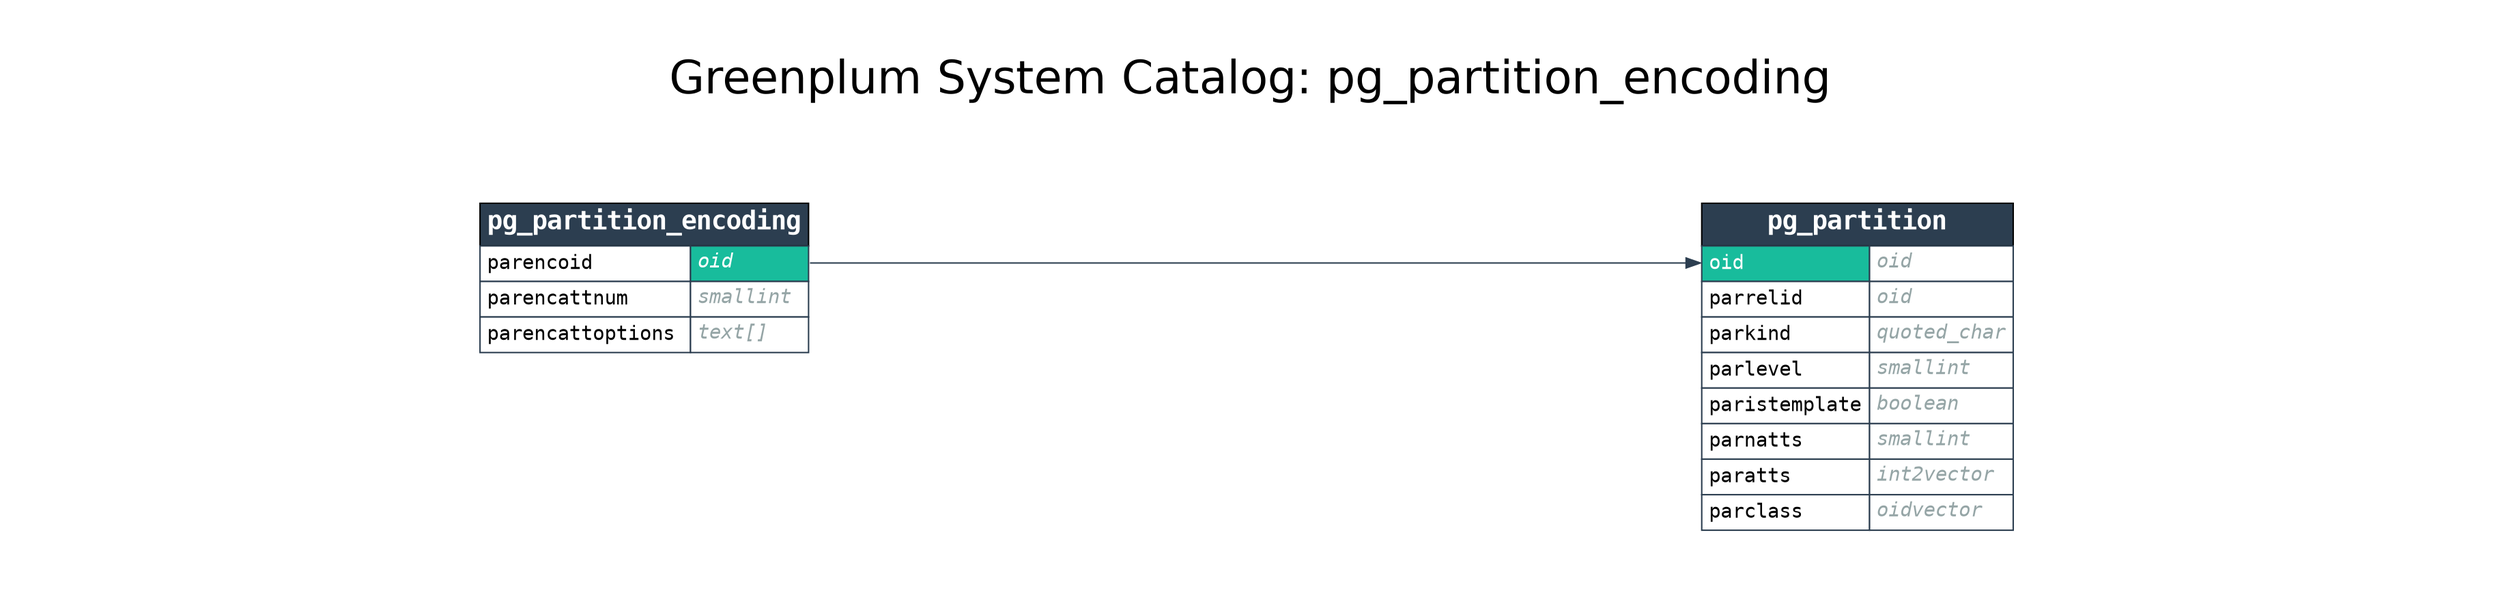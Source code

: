 digraph GPDB {

    label="Greenplum System Catalog: pg_partition_encoding";
    labelloc="t";
    fontname="Helvetica"
    fontsize=32
    

    pad=0.5;
    nodesep=0.5;
    ranksep=0.5;
    rankdir=LR;
    node [shape = "plaintext"];

    
    subgraph cluster_from {
        rankdir=TB
        style=invis;

        
    }
    
    subgraph cluster_selected {
        rankdir=TB
        style=invis;

        
            pg_partition_encoding [label = <<FONT FACE="monospace"><TABLE BORDER="0" CELLBORDER="1" CELLSPACING="0" CELLPADDING="4">
<TR><TD BGCOLOR="#2c3e50" ALIGN="CENTER" COLSPAN="2"><FONT COLOR="#FFFFFF" POINT-SIZE="18"><B>pg_partition_encoding</B></FONT></TD></TR>

<TR>
<TD COLOR="#2c3e50" BGCOLOR="#FFFFFF" ALIGN="LEFT" PORT="parencoid_in"><FONT COLOR="#000000">parencoid</FONT></TD>
<TD COLOR="#2c3e50" BGCOLOR="#18bc9c" ALIGN="LEFT" PORT="parencoid_out"><FONT COLOR="#FFFFFF"><I>oid</I></FONT></TD>
</TR>

<TR>
<TD COLOR="#2c3e50" BGCOLOR="#FFFFFF" ALIGN="LEFT" PORT="parencattnum_in"><FONT COLOR="#000000">parencattnum</FONT></TD>
<TD COLOR="#2c3e50" BGCOLOR="#FFFFFF" ALIGN="LEFT" PORT="parencattnum_out"><FONT COLOR="#95a5a6"><I>smallint</I></FONT></TD>
</TR>

<TR>
<TD COLOR="#2c3e50" BGCOLOR="#FFFFFF" ALIGN="LEFT" PORT="parencattoptions_in"><FONT COLOR="#000000">parencattoptions</FONT></TD>
<TD COLOR="#2c3e50" BGCOLOR="#FFFFFF" ALIGN="LEFT" PORT="parencattoptions_out"><FONT COLOR="#95a5a6"><I>text[]</I></FONT></TD>
</TR>

</TABLE></FONT>> name = "pg_partition_encoding" URL = "pg_partition_encoding.svg"];
        
    }
    
    subgraph cluster_to {
        rankdir=TB
        style=invis;

        
            pg_partition [label = <<FONT FACE="monospace"><TABLE BORDER="0" CELLBORDER="1" CELLSPACING="0" CELLPADDING="4">
<TR><TD BGCOLOR="#2c3e50" ALIGN="CENTER" COLSPAN="2"><FONT COLOR="#FFFFFF" POINT-SIZE="18"><B>pg_partition</B></FONT></TD></TR>

<TR>
<TD COLOR="#2c3e50" BGCOLOR="#18bc9c" ALIGN="LEFT" PORT="oid_in"><FONT COLOR="#FFFFFF">oid</FONT></TD>
<TD COLOR="#2c3e50" BGCOLOR="#FFFFFF" ALIGN="LEFT" PORT="oid_out"><FONT COLOR="#95a5a6"><I>oid</I></FONT></TD>
</TR>

<TR>
<TD COLOR="#2c3e50" BGCOLOR="#FFFFFF" ALIGN="LEFT" PORT="parrelid_in"><FONT COLOR="#000000">parrelid</FONT></TD>
<TD COLOR="#2c3e50" BGCOLOR="#FFFFFF" ALIGN="LEFT" PORT="parrelid_out"><FONT COLOR="#95a5a6"><I>oid</I></FONT></TD>
</TR>

<TR>
<TD COLOR="#2c3e50" BGCOLOR="#FFFFFF" ALIGN="LEFT" PORT="parkind_in"><FONT COLOR="#000000">parkind</FONT></TD>
<TD COLOR="#2c3e50" BGCOLOR="#FFFFFF" ALIGN="LEFT" PORT="parkind_out"><FONT COLOR="#95a5a6"><I>quoted_char</I></FONT></TD>
</TR>

<TR>
<TD COLOR="#2c3e50" BGCOLOR="#FFFFFF" ALIGN="LEFT" PORT="parlevel_in"><FONT COLOR="#000000">parlevel</FONT></TD>
<TD COLOR="#2c3e50" BGCOLOR="#FFFFFF" ALIGN="LEFT" PORT="parlevel_out"><FONT COLOR="#95a5a6"><I>smallint</I></FONT></TD>
</TR>

<TR>
<TD COLOR="#2c3e50" BGCOLOR="#FFFFFF" ALIGN="LEFT" PORT="paristemplate_in"><FONT COLOR="#000000">paristemplate</FONT></TD>
<TD COLOR="#2c3e50" BGCOLOR="#FFFFFF" ALIGN="LEFT" PORT="paristemplate_out"><FONT COLOR="#95a5a6"><I>boolean</I></FONT></TD>
</TR>

<TR>
<TD COLOR="#2c3e50" BGCOLOR="#FFFFFF" ALIGN="LEFT" PORT="parnatts_in"><FONT COLOR="#000000">parnatts</FONT></TD>
<TD COLOR="#2c3e50" BGCOLOR="#FFFFFF" ALIGN="LEFT" PORT="parnatts_out"><FONT COLOR="#95a5a6"><I>smallint</I></FONT></TD>
</TR>

<TR>
<TD COLOR="#2c3e50" BGCOLOR="#FFFFFF" ALIGN="LEFT" PORT="paratts_in"><FONT COLOR="#000000">paratts</FONT></TD>
<TD COLOR="#2c3e50" BGCOLOR="#FFFFFF" ALIGN="LEFT" PORT="paratts_out"><FONT COLOR="#95a5a6"><I>int2vector</I></FONT></TD>
</TR>

<TR>
<TD COLOR="#2c3e50" BGCOLOR="#FFFFFF" ALIGN="LEFT" PORT="parclass_in"><FONT COLOR="#000000">parclass</FONT></TD>
<TD COLOR="#2c3e50" BGCOLOR="#FFFFFF" ALIGN="LEFT" PORT="parclass_out"><FONT COLOR="#95a5a6"><I>oidvector</I></FONT></TD>
</TR>

</TABLE></FONT>> name = "pg_partition" URL = "pg_partition.svg"];
        
    }
    

    
        pg_partition_encoding:parencoid_out -> pg_partition:oid_in [penwidth = 1 color = "#2c3e50"];
    

}